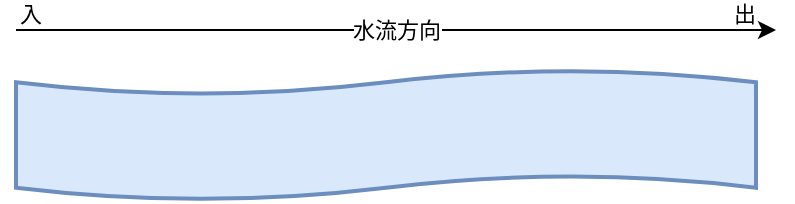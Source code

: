 <mxfile version="13.7.9" type="device"><diagram id="PETL0JSVysxEFUYVaqC6" name="第 1 页"><mxGraphModel dx="1086" dy="816" grid="1" gridSize="10" guides="1" tooltips="1" connect="1" arrows="1" fold="1" page="1" pageScale="1" pageWidth="827" pageHeight="1169" math="0" shadow="0"><root><mxCell id="0"/><mxCell id="1" parent="0"/><mxCell id="cBsR7CAzhM1biqZsuVDn-5" value="" style="shape=tape;whiteSpace=wrap;html=1;strokeWidth=2;size=0.19;fillColor=#dae8fc;strokeColor=#6c8ebf;" vertex="1" parent="1"><mxGeometry x="190" y="530" width="370" height="65" as="geometry"/></mxCell><mxCell id="cBsR7CAzhM1biqZsuVDn-7" value="Label" style="endArrow=classic;html=1;" edge="1" parent="1"><mxGeometry relative="1" as="geometry"><mxPoint x="190" y="510" as="sourcePoint"/><mxPoint x="570" y="510" as="targetPoint"/></mxGeometry></mxCell><object label="水流方向" id="cBsR7CAzhM1biqZsuVDn-8"><mxCell style="edgeLabel;resizable=0;html=1;align=center;verticalAlign=middle;" connectable="0" vertex="1" parent="cBsR7CAzhM1biqZsuVDn-7"><mxGeometry relative="1" as="geometry"/></mxCell></object><mxCell id="cBsR7CAzhM1biqZsuVDn-9" value="入" style="edgeLabel;resizable=0;html=1;align=left;verticalAlign=bottom;" connectable="0" vertex="1" parent="cBsR7CAzhM1biqZsuVDn-7"><mxGeometry x="-1" relative="1" as="geometry"/></mxCell><mxCell id="cBsR7CAzhM1biqZsuVDn-10" value="出" style="edgeLabel;resizable=0;html=1;align=right;verticalAlign=bottom;" connectable="0" vertex="1" parent="cBsR7CAzhM1biqZsuVDn-7"><mxGeometry x="1" relative="1" as="geometry"><mxPoint x="-10" as="offset"/></mxGeometry></mxCell></root></mxGraphModel></diagram></mxfile>